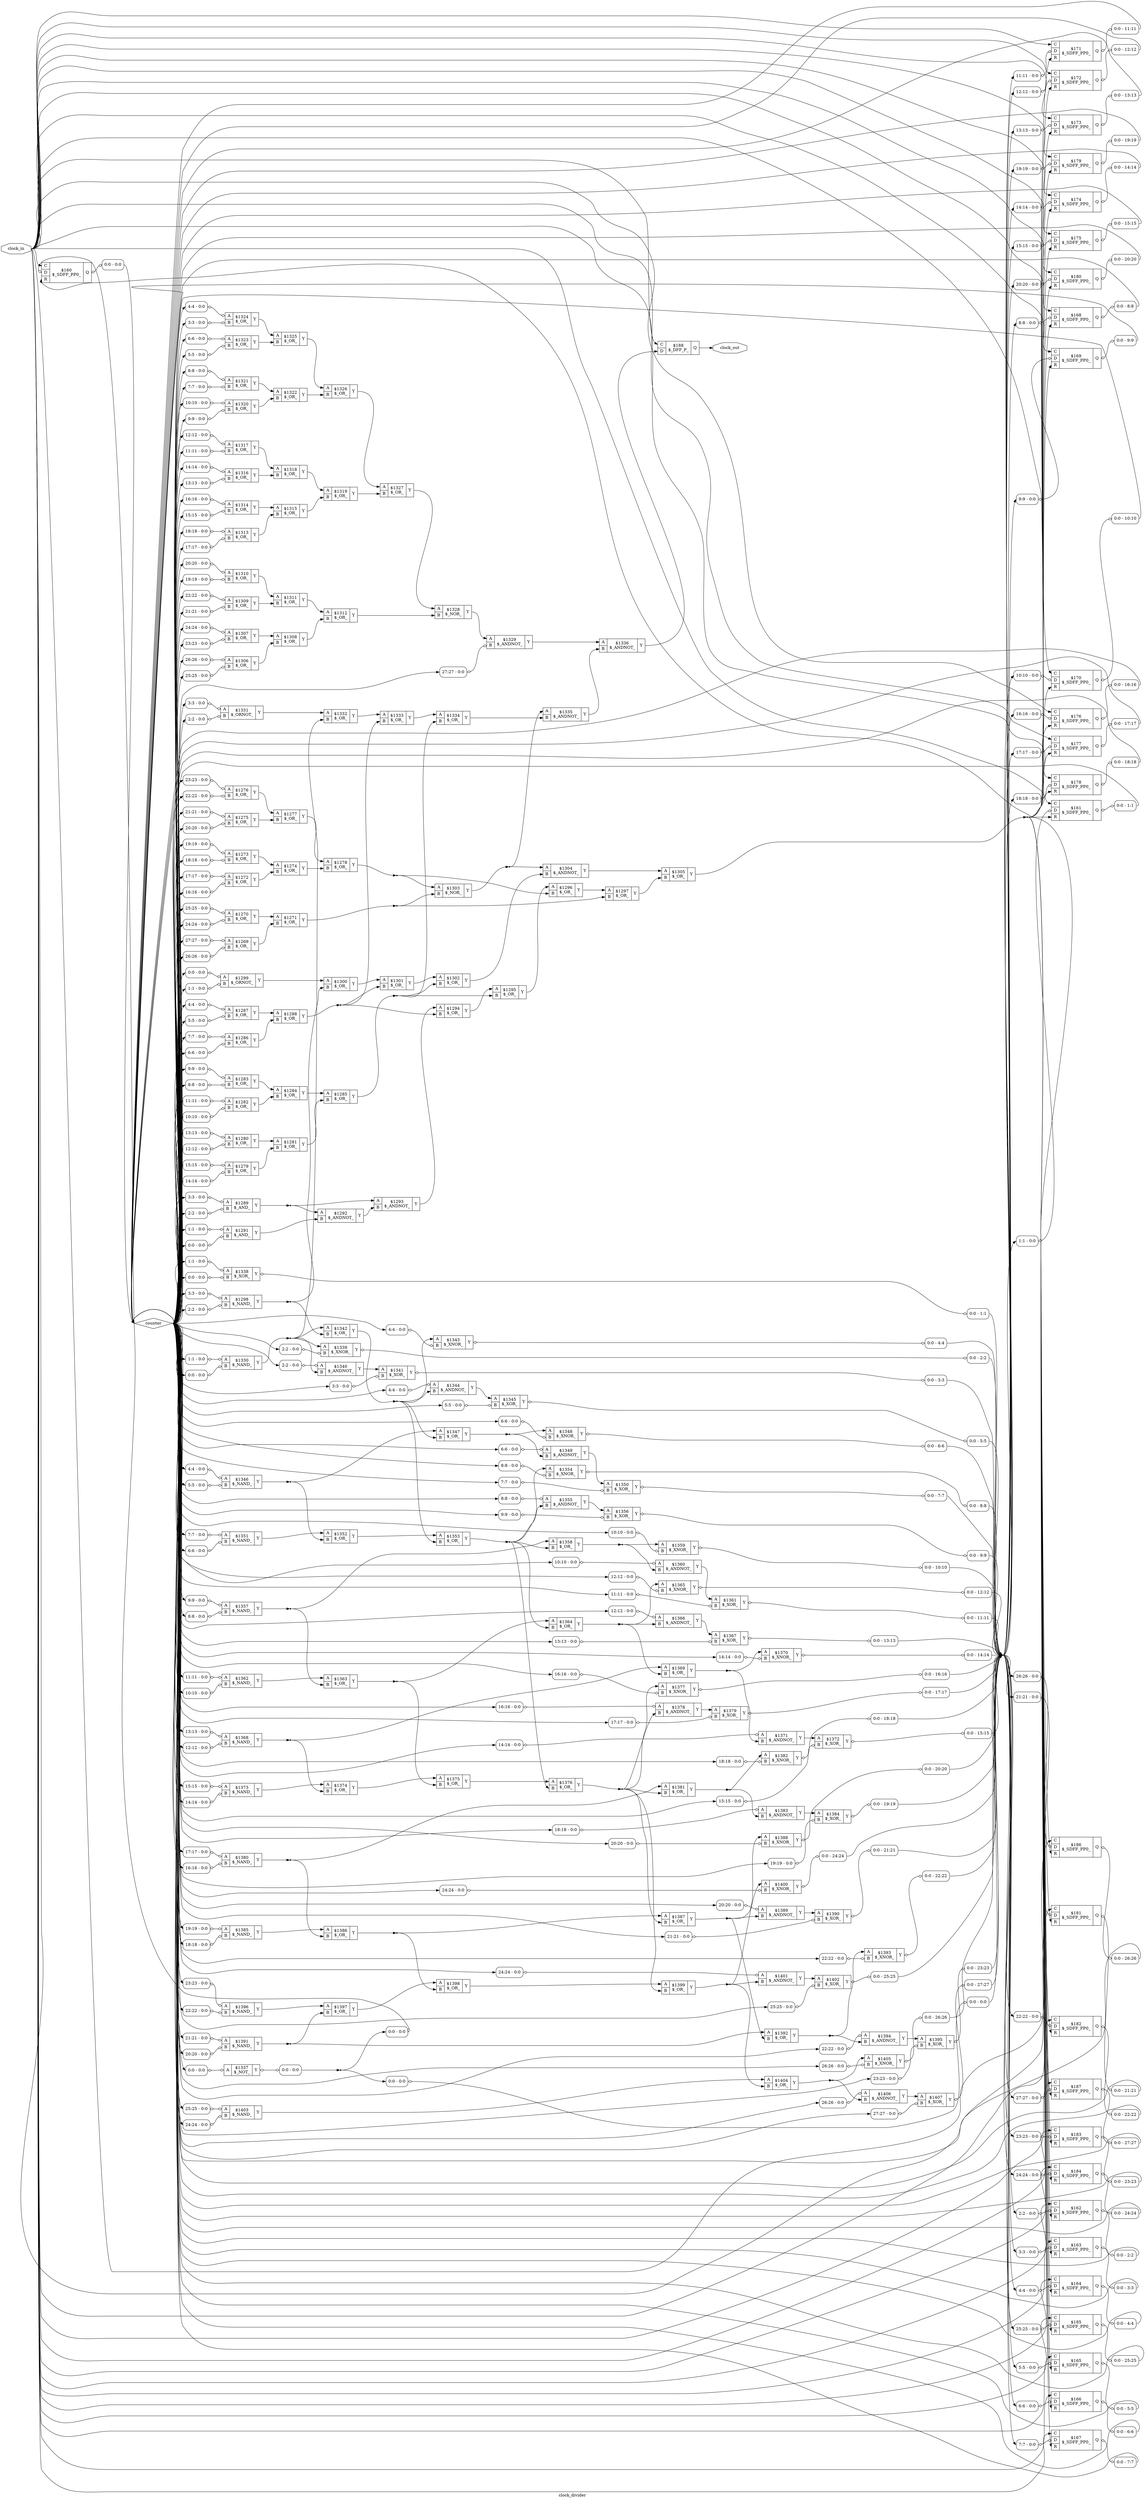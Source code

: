 digraph "clock_divider" {
label="clock_divider";
rankdir="LR";
remincross=true;
n113 [ shape=octagon, label="clock_in", color="black", fontcolor="black" ];
n114 [ shape=octagon, label="clock_out", color="black", fontcolor="black" ];
n115 [ shape=diamond, label="counter", color="black", fontcolor="black" ];
c119 [ shape=record, label="{{<p116> A|<p117> B}|$1269\n$_OR_|{<p118> Y}}" ];
x0 [ shape=record, style=rounded, label="<s0> 27:27 - 0:0 " ];
x0:e -> c119:p116:w [arrowhead=odiamond, arrowtail=odiamond, dir=both, color="black", label=""];
x1 [ shape=record, style=rounded, label="<s0> 26:26 - 0:0 " ];
x1:e -> c119:p117:w [arrowhead=odiamond, arrowtail=odiamond, dir=both, color="black", label=""];
c120 [ shape=record, label="{{<p116> A|<p117> B}|$1270\n$_OR_|{<p118> Y}}" ];
x2 [ shape=record, style=rounded, label="<s0> 25:25 - 0:0 " ];
x2:e -> c120:p116:w [arrowhead=odiamond, arrowtail=odiamond, dir=both, color="black", label=""];
x3 [ shape=record, style=rounded, label="<s0> 24:24 - 0:0 " ];
x3:e -> c120:p117:w [arrowhead=odiamond, arrowtail=odiamond, dir=both, color="black", label=""];
c121 [ shape=record, label="{{<p116> A|<p117> B}|$1271\n$_OR_|{<p118> Y}}" ];
c122 [ shape=record, label="{{<p116> A|<p117> B}|$1272\n$_OR_|{<p118> Y}}" ];
x4 [ shape=record, style=rounded, label="<s0> 17:17 - 0:0 " ];
x4:e -> c122:p116:w [arrowhead=odiamond, arrowtail=odiamond, dir=both, color="black", label=""];
x5 [ shape=record, style=rounded, label="<s0> 16:16 - 0:0 " ];
x5:e -> c122:p117:w [arrowhead=odiamond, arrowtail=odiamond, dir=both, color="black", label=""];
c123 [ shape=record, label="{{<p116> A|<p117> B}|$1273\n$_OR_|{<p118> Y}}" ];
x6 [ shape=record, style=rounded, label="<s0> 19:19 - 0:0 " ];
x6:e -> c123:p116:w [arrowhead=odiamond, arrowtail=odiamond, dir=both, color="black", label=""];
x7 [ shape=record, style=rounded, label="<s0> 18:18 - 0:0 " ];
x7:e -> c123:p117:w [arrowhead=odiamond, arrowtail=odiamond, dir=both, color="black", label=""];
c124 [ shape=record, label="{{<p116> A|<p117> B}|$1274\n$_OR_|{<p118> Y}}" ];
c125 [ shape=record, label="{{<p116> A|<p117> B}|$1275\n$_OR_|{<p118> Y}}" ];
x8 [ shape=record, style=rounded, label="<s0> 21:21 - 0:0 " ];
x8:e -> c125:p116:w [arrowhead=odiamond, arrowtail=odiamond, dir=both, color="black", label=""];
x9 [ shape=record, style=rounded, label="<s0> 20:20 - 0:0 " ];
x9:e -> c125:p117:w [arrowhead=odiamond, arrowtail=odiamond, dir=both, color="black", label=""];
c126 [ shape=record, label="{{<p116> A|<p117> B}|$1276\n$_OR_|{<p118> Y}}" ];
x10 [ shape=record, style=rounded, label="<s0> 23:23 - 0:0 " ];
x10:e -> c126:p116:w [arrowhead=odiamond, arrowtail=odiamond, dir=both, color="black", label=""];
x11 [ shape=record, style=rounded, label="<s0> 22:22 - 0:0 " ];
x11:e -> c126:p117:w [arrowhead=odiamond, arrowtail=odiamond, dir=both, color="black", label=""];
c127 [ shape=record, label="{{<p116> A|<p117> B}|$1277\n$_OR_|{<p118> Y}}" ];
c128 [ shape=record, label="{{<p116> A|<p117> B}|$1278\n$_OR_|{<p118> Y}}" ];
c129 [ shape=record, label="{{<p116> A|<p117> B}|$1279\n$_OR_|{<p118> Y}}" ];
x12 [ shape=record, style=rounded, label="<s0> 15:15 - 0:0 " ];
x12:e -> c129:p116:w [arrowhead=odiamond, arrowtail=odiamond, dir=both, color="black", label=""];
x13 [ shape=record, style=rounded, label="<s0> 14:14 - 0:0 " ];
x13:e -> c129:p117:w [arrowhead=odiamond, arrowtail=odiamond, dir=both, color="black", label=""];
c130 [ shape=record, label="{{<p116> A|<p117> B}|$1280\n$_OR_|{<p118> Y}}" ];
x14 [ shape=record, style=rounded, label="<s0> 13:13 - 0:0 " ];
x14:e -> c130:p116:w [arrowhead=odiamond, arrowtail=odiamond, dir=both, color="black", label=""];
x15 [ shape=record, style=rounded, label="<s0> 12:12 - 0:0 " ];
x15:e -> c130:p117:w [arrowhead=odiamond, arrowtail=odiamond, dir=both, color="black", label=""];
c131 [ shape=record, label="{{<p116> A|<p117> B}|$1281\n$_OR_|{<p118> Y}}" ];
c132 [ shape=record, label="{{<p116> A|<p117> B}|$1282\n$_OR_|{<p118> Y}}" ];
x16 [ shape=record, style=rounded, label="<s0> 11:11 - 0:0 " ];
x16:e -> c132:p116:w [arrowhead=odiamond, arrowtail=odiamond, dir=both, color="black", label=""];
x17 [ shape=record, style=rounded, label="<s0> 10:10 - 0:0 " ];
x17:e -> c132:p117:w [arrowhead=odiamond, arrowtail=odiamond, dir=both, color="black", label=""];
c133 [ shape=record, label="{{<p116> A|<p117> B}|$1283\n$_OR_|{<p118> Y}}" ];
x18 [ shape=record, style=rounded, label="<s0> 9:9 - 0:0 " ];
x18:e -> c133:p116:w [arrowhead=odiamond, arrowtail=odiamond, dir=both, color="black", label=""];
x19 [ shape=record, style=rounded, label="<s0> 8:8 - 0:0 " ];
x19:e -> c133:p117:w [arrowhead=odiamond, arrowtail=odiamond, dir=both, color="black", label=""];
c134 [ shape=record, label="{{<p116> A|<p117> B}|$1284\n$_OR_|{<p118> Y}}" ];
c135 [ shape=record, label="{{<p116> A|<p117> B}|$1285\n$_OR_|{<p118> Y}}" ];
c136 [ shape=record, label="{{<p116> A|<p117> B}|$1286\n$_OR_|{<p118> Y}}" ];
x20 [ shape=record, style=rounded, label="<s0> 7:7 - 0:0 " ];
x20:e -> c136:p116:w [arrowhead=odiamond, arrowtail=odiamond, dir=both, color="black", label=""];
x21 [ shape=record, style=rounded, label="<s0> 6:6 - 0:0 " ];
x21:e -> c136:p117:w [arrowhead=odiamond, arrowtail=odiamond, dir=both, color="black", label=""];
c137 [ shape=record, label="{{<p116> A|<p117> B}|$1287\n$_OR_|{<p118> Y}}" ];
x22 [ shape=record, style=rounded, label="<s0> 4:4 - 0:0 " ];
x22:e -> c137:p116:w [arrowhead=odiamond, arrowtail=odiamond, dir=both, color="black", label=""];
x23 [ shape=record, style=rounded, label="<s0> 5:5 - 0:0 " ];
x23:e -> c137:p117:w [arrowhead=odiamond, arrowtail=odiamond, dir=both, color="black", label=""];
c138 [ shape=record, label="{{<p116> A|<p117> B}|$1288\n$_OR_|{<p118> Y}}" ];
c139 [ shape=record, label="{{<p116> A|<p117> B}|$1289\n$_AND_|{<p118> Y}}" ];
x24 [ shape=record, style=rounded, label="<s0> 3:3 - 0:0 " ];
x24:e -> c139:p116:w [arrowhead=odiamond, arrowtail=odiamond, dir=both, color="black", label=""];
x25 [ shape=record, style=rounded, label="<s0> 2:2 - 0:0 " ];
x25:e -> c139:p117:w [arrowhead=odiamond, arrowtail=odiamond, dir=both, color="black", label=""];
c140 [ shape=record, label="{{<p116> A|<p117> B}|$1291\n$_AND_|{<p118> Y}}" ];
x26 [ shape=record, style=rounded, label="<s0> 1:1 - 0:0 " ];
x26:e -> c140:p116:w [arrowhead=odiamond, arrowtail=odiamond, dir=both, color="black", label=""];
x27 [ shape=record, style=rounded, label="<s0> 0:0 - 0:0 " ];
x27:e -> c140:p117:w [arrowhead=odiamond, arrowtail=odiamond, dir=both, color="black", label=""];
c141 [ shape=record, label="{{<p116> A|<p117> B}|$1292\n$_ANDNOT_|{<p118> Y}}" ];
c142 [ shape=record, label="{{<p116> A|<p117> B}|$1293\n$_ANDNOT_|{<p118> Y}}" ];
c143 [ shape=record, label="{{<p116> A|<p117> B}|$1294\n$_OR_|{<p118> Y}}" ];
c144 [ shape=record, label="{{<p116> A|<p117> B}|$1295\n$_OR_|{<p118> Y}}" ];
c145 [ shape=record, label="{{<p116> A|<p117> B}|$1296\n$_OR_|{<p118> Y}}" ];
c146 [ shape=record, label="{{<p116> A|<p117> B}|$1297\n$_OR_|{<p118> Y}}" ];
c147 [ shape=record, label="{{<p116> A|<p117> B}|$1298\n$_NAND_|{<p118> Y}}" ];
x28 [ shape=record, style=rounded, label="<s0> 3:3 - 0:0 " ];
x28:e -> c147:p116:w [arrowhead=odiamond, arrowtail=odiamond, dir=both, color="black", label=""];
x29 [ shape=record, style=rounded, label="<s0> 2:2 - 0:0 " ];
x29:e -> c147:p117:w [arrowhead=odiamond, arrowtail=odiamond, dir=both, color="black", label=""];
c148 [ shape=record, label="{{<p116> A|<p117> B}|$1299\n$_ORNOT_|{<p118> Y}}" ];
x30 [ shape=record, style=rounded, label="<s0> 0:0 - 0:0 " ];
x30:e -> c148:p116:w [arrowhead=odiamond, arrowtail=odiamond, dir=both, color="black", label=""];
x31 [ shape=record, style=rounded, label="<s0> 1:1 - 0:0 " ];
x31:e -> c148:p117:w [arrowhead=odiamond, arrowtail=odiamond, dir=both, color="black", label=""];
c149 [ shape=record, label="{{<p116> A|<p117> B}|$1300\n$_OR_|{<p118> Y}}" ];
c150 [ shape=record, label="{{<p116> A|<p117> B}|$1301\n$_OR_|{<p118> Y}}" ];
c151 [ shape=record, label="{{<p116> A|<p117> B}|$1302\n$_OR_|{<p118> Y}}" ];
c152 [ shape=record, label="{{<p116> A|<p117> B}|$1303\n$_NOR_|{<p118> Y}}" ];
c153 [ shape=record, label="{{<p116> A|<p117> B}|$1304\n$_ANDNOT_|{<p118> Y}}" ];
c154 [ shape=record, label="{{<p116> A|<p117> B}|$1305\n$_OR_|{<p118> Y}}" ];
c155 [ shape=record, label="{{<p116> A|<p117> B}|$1306\n$_OR_|{<p118> Y}}" ];
x32 [ shape=record, style=rounded, label="<s0> 26:26 - 0:0 " ];
x32:e -> c155:p116:w [arrowhead=odiamond, arrowtail=odiamond, dir=both, color="black", label=""];
x33 [ shape=record, style=rounded, label="<s0> 25:25 - 0:0 " ];
x33:e -> c155:p117:w [arrowhead=odiamond, arrowtail=odiamond, dir=both, color="black", label=""];
c156 [ shape=record, label="{{<p116> A|<p117> B}|$1307\n$_OR_|{<p118> Y}}" ];
x34 [ shape=record, style=rounded, label="<s0> 24:24 - 0:0 " ];
x34:e -> c156:p116:w [arrowhead=odiamond, arrowtail=odiamond, dir=both, color="black", label=""];
x35 [ shape=record, style=rounded, label="<s0> 23:23 - 0:0 " ];
x35:e -> c156:p117:w [arrowhead=odiamond, arrowtail=odiamond, dir=both, color="black", label=""];
c157 [ shape=record, label="{{<p116> A|<p117> B}|$1308\n$_OR_|{<p118> Y}}" ];
c158 [ shape=record, label="{{<p116> A|<p117> B}|$1309\n$_OR_|{<p118> Y}}" ];
x36 [ shape=record, style=rounded, label="<s0> 22:22 - 0:0 " ];
x36:e -> c158:p116:w [arrowhead=odiamond, arrowtail=odiamond, dir=both, color="black", label=""];
x37 [ shape=record, style=rounded, label="<s0> 21:21 - 0:0 " ];
x37:e -> c158:p117:w [arrowhead=odiamond, arrowtail=odiamond, dir=both, color="black", label=""];
c159 [ shape=record, label="{{<p116> A|<p117> B}|$1310\n$_OR_|{<p118> Y}}" ];
x38 [ shape=record, style=rounded, label="<s0> 20:20 - 0:0 " ];
x38:e -> c159:p116:w [arrowhead=odiamond, arrowtail=odiamond, dir=both, color="black", label=""];
x39 [ shape=record, style=rounded, label="<s0> 19:19 - 0:0 " ];
x39:e -> c159:p117:w [arrowhead=odiamond, arrowtail=odiamond, dir=both, color="black", label=""];
c160 [ shape=record, label="{{<p116> A|<p117> B}|$1311\n$_OR_|{<p118> Y}}" ];
c161 [ shape=record, label="{{<p116> A|<p117> B}|$1312\n$_OR_|{<p118> Y}}" ];
c162 [ shape=record, label="{{<p116> A|<p117> B}|$1313\n$_OR_|{<p118> Y}}" ];
x40 [ shape=record, style=rounded, label="<s0> 18:18 - 0:0 " ];
x40:e -> c162:p116:w [arrowhead=odiamond, arrowtail=odiamond, dir=both, color="black", label=""];
x41 [ shape=record, style=rounded, label="<s0> 17:17 - 0:0 " ];
x41:e -> c162:p117:w [arrowhead=odiamond, arrowtail=odiamond, dir=both, color="black", label=""];
c163 [ shape=record, label="{{<p116> A|<p117> B}|$1314\n$_OR_|{<p118> Y}}" ];
x42 [ shape=record, style=rounded, label="<s0> 16:16 - 0:0 " ];
x42:e -> c163:p116:w [arrowhead=odiamond, arrowtail=odiamond, dir=both, color="black", label=""];
x43 [ shape=record, style=rounded, label="<s0> 15:15 - 0:0 " ];
x43:e -> c163:p117:w [arrowhead=odiamond, arrowtail=odiamond, dir=both, color="black", label=""];
c164 [ shape=record, label="{{<p116> A|<p117> B}|$1315\n$_OR_|{<p118> Y}}" ];
c165 [ shape=record, label="{{<p116> A|<p117> B}|$1316\n$_OR_|{<p118> Y}}" ];
x44 [ shape=record, style=rounded, label="<s0> 14:14 - 0:0 " ];
x44:e -> c165:p116:w [arrowhead=odiamond, arrowtail=odiamond, dir=both, color="black", label=""];
x45 [ shape=record, style=rounded, label="<s0> 13:13 - 0:0 " ];
x45:e -> c165:p117:w [arrowhead=odiamond, arrowtail=odiamond, dir=both, color="black", label=""];
c166 [ shape=record, label="{{<p116> A|<p117> B}|$1317\n$_OR_|{<p118> Y}}" ];
x46 [ shape=record, style=rounded, label="<s0> 12:12 - 0:0 " ];
x46:e -> c166:p116:w [arrowhead=odiamond, arrowtail=odiamond, dir=both, color="black", label=""];
x47 [ shape=record, style=rounded, label="<s0> 11:11 - 0:0 " ];
x47:e -> c166:p117:w [arrowhead=odiamond, arrowtail=odiamond, dir=both, color="black", label=""];
c167 [ shape=record, label="{{<p116> A|<p117> B}|$1318\n$_OR_|{<p118> Y}}" ];
c168 [ shape=record, label="{{<p116> A|<p117> B}|$1319\n$_OR_|{<p118> Y}}" ];
c169 [ shape=record, label="{{<p116> A|<p117> B}|$1320\n$_OR_|{<p118> Y}}" ];
x48 [ shape=record, style=rounded, label="<s0> 10:10 - 0:0 " ];
x48:e -> c169:p116:w [arrowhead=odiamond, arrowtail=odiamond, dir=both, color="black", label=""];
x49 [ shape=record, style=rounded, label="<s0> 9:9 - 0:0 " ];
x49:e -> c169:p117:w [arrowhead=odiamond, arrowtail=odiamond, dir=both, color="black", label=""];
c170 [ shape=record, label="{{<p116> A|<p117> B}|$1321\n$_OR_|{<p118> Y}}" ];
x50 [ shape=record, style=rounded, label="<s0> 8:8 - 0:0 " ];
x50:e -> c170:p116:w [arrowhead=odiamond, arrowtail=odiamond, dir=both, color="black", label=""];
x51 [ shape=record, style=rounded, label="<s0> 7:7 - 0:0 " ];
x51:e -> c170:p117:w [arrowhead=odiamond, arrowtail=odiamond, dir=both, color="black", label=""];
c171 [ shape=record, label="{{<p116> A|<p117> B}|$1322\n$_OR_|{<p118> Y}}" ];
c172 [ shape=record, label="{{<p116> A|<p117> B}|$1323\n$_OR_|{<p118> Y}}" ];
x52 [ shape=record, style=rounded, label="<s0> 6:6 - 0:0 " ];
x52:e -> c172:p116:w [arrowhead=odiamond, arrowtail=odiamond, dir=both, color="black", label=""];
x53 [ shape=record, style=rounded, label="<s0> 5:5 - 0:0 " ];
x53:e -> c172:p117:w [arrowhead=odiamond, arrowtail=odiamond, dir=both, color="black", label=""];
c173 [ shape=record, label="{{<p116> A|<p117> B}|$1324\n$_OR_|{<p118> Y}}" ];
x54 [ shape=record, style=rounded, label="<s0> 4:4 - 0:0 " ];
x54:e -> c173:p116:w [arrowhead=odiamond, arrowtail=odiamond, dir=both, color="black", label=""];
x55 [ shape=record, style=rounded, label="<s0> 3:3 - 0:0 " ];
x55:e -> c173:p117:w [arrowhead=odiamond, arrowtail=odiamond, dir=both, color="black", label=""];
c174 [ shape=record, label="{{<p116> A|<p117> B}|$1325\n$_OR_|{<p118> Y}}" ];
c175 [ shape=record, label="{{<p116> A|<p117> B}|$1326\n$_OR_|{<p118> Y}}" ];
c176 [ shape=record, label="{{<p116> A|<p117> B}|$1327\n$_OR_|{<p118> Y}}" ];
c177 [ shape=record, label="{{<p116> A|<p117> B}|$1328\n$_NOR_|{<p118> Y}}" ];
c178 [ shape=record, label="{{<p116> A|<p117> B}|$1329\n$_ANDNOT_|{<p118> Y}}" ];
x56 [ shape=record, style=rounded, label="<s0> 27:27 - 0:0 " ];
x56:e -> c178:p117:w [arrowhead=odiamond, arrowtail=odiamond, dir=both, color="black", label=""];
c179 [ shape=record, label="{{<p116> A|<p117> B}|$1330\n$_NAND_|{<p118> Y}}" ];
x57 [ shape=record, style=rounded, label="<s0> 1:1 - 0:0 " ];
x57:e -> c179:p116:w [arrowhead=odiamond, arrowtail=odiamond, dir=both, color="black", label=""];
x58 [ shape=record, style=rounded, label="<s0> 0:0 - 0:0 " ];
x58:e -> c179:p117:w [arrowhead=odiamond, arrowtail=odiamond, dir=both, color="black", label=""];
c180 [ shape=record, label="{{<p116> A|<p117> B}|$1331\n$_ORNOT_|{<p118> Y}}" ];
x59 [ shape=record, style=rounded, label="<s0> 3:3 - 0:0 " ];
x59:e -> c180:p116:w [arrowhead=odiamond, arrowtail=odiamond, dir=both, color="black", label=""];
x60 [ shape=record, style=rounded, label="<s0> 2:2 - 0:0 " ];
x60:e -> c180:p117:w [arrowhead=odiamond, arrowtail=odiamond, dir=both, color="black", label=""];
c181 [ shape=record, label="{{<p116> A|<p117> B}|$1332\n$_OR_|{<p118> Y}}" ];
c182 [ shape=record, label="{{<p116> A|<p117> B}|$1333\n$_OR_|{<p118> Y}}" ];
c183 [ shape=record, label="{{<p116> A|<p117> B}|$1334\n$_OR_|{<p118> Y}}" ];
c184 [ shape=record, label="{{<p116> A|<p117> B}|$1335\n$_ANDNOT_|{<p118> Y}}" ];
c185 [ shape=record, label="{{<p116> A|<p117> B}|$1336\n$_ANDNOT_|{<p118> Y}}" ];
c186 [ shape=record, label="{{<p116> A}|$1337\n$_NOT_|{<p118> Y}}" ];
x61 [ shape=record, style=rounded, label="<s0> 0:0 - 0:0 " ];
x61:e -> c186:p116:w [arrowhead=odiamond, arrowtail=odiamond, dir=both, color="black", label=""];
x62 [ shape=record, style=rounded, label="<s0> 0:0 - 0:0 " ];
c186:p118:e -> x62:w [arrowhead=odiamond, arrowtail=odiamond, dir=both, color="black", label=""];
c187 [ shape=record, label="{{<p116> A|<p117> B}|$1338\n$_XOR_|{<p118> Y}}" ];
x63 [ shape=record, style=rounded, label="<s0> 1:1 - 0:0 " ];
x63:e -> c187:p116:w [arrowhead=odiamond, arrowtail=odiamond, dir=both, color="black", label=""];
x64 [ shape=record, style=rounded, label="<s0> 0:0 - 0:0 " ];
x64:e -> c187:p117:w [arrowhead=odiamond, arrowtail=odiamond, dir=both, color="black", label=""];
x65 [ shape=record, style=rounded, label="<s0> 0:0 - 1:1 " ];
c187:p118:e -> x65:w [arrowhead=odiamond, arrowtail=odiamond, dir=both, color="black", label=""];
c188 [ shape=record, label="{{<p116> A|<p117> B}|$1339\n$_XNOR_|{<p118> Y}}" ];
x66 [ shape=record, style=rounded, label="<s0> 2:2 - 0:0 " ];
x66:e -> c188:p117:w [arrowhead=odiamond, arrowtail=odiamond, dir=both, color="black", label=""];
x67 [ shape=record, style=rounded, label="<s0> 0:0 - 2:2 " ];
c188:p118:e -> x67:w [arrowhead=odiamond, arrowtail=odiamond, dir=both, color="black", label=""];
c189 [ shape=record, label="{{<p116> A|<p117> B}|$1340\n$_ANDNOT_|{<p118> Y}}" ];
x68 [ shape=record, style=rounded, label="<s0> 2:2 - 0:0 " ];
x68:e -> c189:p116:w [arrowhead=odiamond, arrowtail=odiamond, dir=both, color="black", label=""];
c190 [ shape=record, label="{{<p116> A|<p117> B}|$1341\n$_XOR_|{<p118> Y}}" ];
x69 [ shape=record, style=rounded, label="<s0> 3:3 - 0:0 " ];
x69:e -> c190:p117:w [arrowhead=odiamond, arrowtail=odiamond, dir=both, color="black", label=""];
x70 [ shape=record, style=rounded, label="<s0> 0:0 - 3:3 " ];
c190:p118:e -> x70:w [arrowhead=odiamond, arrowtail=odiamond, dir=both, color="black", label=""];
c191 [ shape=record, label="{{<p116> A|<p117> B}|$1342\n$_OR_|{<p118> Y}}" ];
c192 [ shape=record, label="{{<p116> A|<p117> B}|$1343\n$_XNOR_|{<p118> Y}}" ];
x71 [ shape=record, style=rounded, label="<s0> 4:4 - 0:0 " ];
x71:e -> c192:p117:w [arrowhead=odiamond, arrowtail=odiamond, dir=both, color="black", label=""];
x72 [ shape=record, style=rounded, label="<s0> 0:0 - 4:4 " ];
c192:p118:e -> x72:w [arrowhead=odiamond, arrowtail=odiamond, dir=both, color="black", label=""];
c193 [ shape=record, label="{{<p116> A|<p117> B}|$1344\n$_ANDNOT_|{<p118> Y}}" ];
x73 [ shape=record, style=rounded, label="<s0> 4:4 - 0:0 " ];
x73:e -> c193:p116:w [arrowhead=odiamond, arrowtail=odiamond, dir=both, color="black", label=""];
c194 [ shape=record, label="{{<p116> A|<p117> B}|$1345\n$_XOR_|{<p118> Y}}" ];
x74 [ shape=record, style=rounded, label="<s0> 5:5 - 0:0 " ];
x74:e -> c194:p117:w [arrowhead=odiamond, arrowtail=odiamond, dir=both, color="black", label=""];
x75 [ shape=record, style=rounded, label="<s0> 0:0 - 5:5 " ];
c194:p118:e -> x75:w [arrowhead=odiamond, arrowtail=odiamond, dir=both, color="black", label=""];
c195 [ shape=record, label="{{<p116> A|<p117> B}|$1346\n$_NAND_|{<p118> Y}}" ];
x76 [ shape=record, style=rounded, label="<s0> 4:4 - 0:0 " ];
x76:e -> c195:p116:w [arrowhead=odiamond, arrowtail=odiamond, dir=both, color="black", label=""];
x77 [ shape=record, style=rounded, label="<s0> 5:5 - 0:0 " ];
x77:e -> c195:p117:w [arrowhead=odiamond, arrowtail=odiamond, dir=both, color="black", label=""];
c196 [ shape=record, label="{{<p116> A|<p117> B}|$1347\n$_OR_|{<p118> Y}}" ];
c197 [ shape=record, label="{{<p116> A|<p117> B}|$1348\n$_XNOR_|{<p118> Y}}" ];
x78 [ shape=record, style=rounded, label="<s0> 6:6 - 0:0 " ];
x78:e -> c197:p117:w [arrowhead=odiamond, arrowtail=odiamond, dir=both, color="black", label=""];
x79 [ shape=record, style=rounded, label="<s0> 0:0 - 6:6 " ];
c197:p118:e -> x79:w [arrowhead=odiamond, arrowtail=odiamond, dir=both, color="black", label=""];
c198 [ shape=record, label="{{<p116> A|<p117> B}|$1349\n$_ANDNOT_|{<p118> Y}}" ];
x80 [ shape=record, style=rounded, label="<s0> 6:6 - 0:0 " ];
x80:e -> c198:p116:w [arrowhead=odiamond, arrowtail=odiamond, dir=both, color="black", label=""];
c199 [ shape=record, label="{{<p116> A|<p117> B}|$1350\n$_XOR_|{<p118> Y}}" ];
x81 [ shape=record, style=rounded, label="<s0> 7:7 - 0:0 " ];
x81:e -> c199:p117:w [arrowhead=odiamond, arrowtail=odiamond, dir=both, color="black", label=""];
x82 [ shape=record, style=rounded, label="<s0> 0:0 - 7:7 " ];
c199:p118:e -> x82:w [arrowhead=odiamond, arrowtail=odiamond, dir=both, color="black", label=""];
c200 [ shape=record, label="{{<p116> A|<p117> B}|$1351\n$_NAND_|{<p118> Y}}" ];
x83 [ shape=record, style=rounded, label="<s0> 7:7 - 0:0 " ];
x83:e -> c200:p116:w [arrowhead=odiamond, arrowtail=odiamond, dir=both, color="black", label=""];
x84 [ shape=record, style=rounded, label="<s0> 6:6 - 0:0 " ];
x84:e -> c200:p117:w [arrowhead=odiamond, arrowtail=odiamond, dir=both, color="black", label=""];
c201 [ shape=record, label="{{<p116> A|<p117> B}|$1352\n$_OR_|{<p118> Y}}" ];
c202 [ shape=record, label="{{<p116> A|<p117> B}|$1353\n$_OR_|{<p118> Y}}" ];
c203 [ shape=record, label="{{<p116> A|<p117> B}|$1354\n$_XNOR_|{<p118> Y}}" ];
x85 [ shape=record, style=rounded, label="<s0> 8:8 - 0:0 " ];
x85:e -> c203:p117:w [arrowhead=odiamond, arrowtail=odiamond, dir=both, color="black", label=""];
x86 [ shape=record, style=rounded, label="<s0> 0:0 - 8:8 " ];
c203:p118:e -> x86:w [arrowhead=odiamond, arrowtail=odiamond, dir=both, color="black", label=""];
c204 [ shape=record, label="{{<p116> A|<p117> B}|$1355\n$_ANDNOT_|{<p118> Y}}" ];
x87 [ shape=record, style=rounded, label="<s0> 8:8 - 0:0 " ];
x87:e -> c204:p116:w [arrowhead=odiamond, arrowtail=odiamond, dir=both, color="black", label=""];
c205 [ shape=record, label="{{<p116> A|<p117> B}|$1356\n$_XOR_|{<p118> Y}}" ];
x88 [ shape=record, style=rounded, label="<s0> 9:9 - 0:0 " ];
x88:e -> c205:p117:w [arrowhead=odiamond, arrowtail=odiamond, dir=both, color="black", label=""];
x89 [ shape=record, style=rounded, label="<s0> 0:0 - 9:9 " ];
c205:p118:e -> x89:w [arrowhead=odiamond, arrowtail=odiamond, dir=both, color="black", label=""];
c206 [ shape=record, label="{{<p116> A|<p117> B}|$1357\n$_NAND_|{<p118> Y}}" ];
x90 [ shape=record, style=rounded, label="<s0> 9:9 - 0:0 " ];
x90:e -> c206:p116:w [arrowhead=odiamond, arrowtail=odiamond, dir=both, color="black", label=""];
x91 [ shape=record, style=rounded, label="<s0> 8:8 - 0:0 " ];
x91:e -> c206:p117:w [arrowhead=odiamond, arrowtail=odiamond, dir=both, color="black", label=""];
c207 [ shape=record, label="{{<p116> A|<p117> B}|$1358\n$_OR_|{<p118> Y}}" ];
c208 [ shape=record, label="{{<p116> A|<p117> B}|$1359\n$_XNOR_|{<p118> Y}}" ];
x92 [ shape=record, style=rounded, label="<s0> 10:10 - 0:0 " ];
x92:e -> c208:p117:w [arrowhead=odiamond, arrowtail=odiamond, dir=both, color="black", label=""];
x93 [ shape=record, style=rounded, label="<s0> 0:0 - 10:10 " ];
c208:p118:e -> x93:w [arrowhead=odiamond, arrowtail=odiamond, dir=both, color="black", label=""];
c209 [ shape=record, label="{{<p116> A|<p117> B}|$1360\n$_ANDNOT_|{<p118> Y}}" ];
x94 [ shape=record, style=rounded, label="<s0> 10:10 - 0:0 " ];
x94:e -> c209:p116:w [arrowhead=odiamond, arrowtail=odiamond, dir=both, color="black", label=""];
c210 [ shape=record, label="{{<p116> A|<p117> B}|$1361\n$_XOR_|{<p118> Y}}" ];
x95 [ shape=record, style=rounded, label="<s0> 11:11 - 0:0 " ];
x95:e -> c210:p117:w [arrowhead=odiamond, arrowtail=odiamond, dir=both, color="black", label=""];
x96 [ shape=record, style=rounded, label="<s0> 0:0 - 11:11 " ];
c210:p118:e -> x96:w [arrowhead=odiamond, arrowtail=odiamond, dir=both, color="black", label=""];
c211 [ shape=record, label="{{<p116> A|<p117> B}|$1362\n$_NAND_|{<p118> Y}}" ];
x97 [ shape=record, style=rounded, label="<s0> 11:11 - 0:0 " ];
x97:e -> c211:p116:w [arrowhead=odiamond, arrowtail=odiamond, dir=both, color="black", label=""];
x98 [ shape=record, style=rounded, label="<s0> 10:10 - 0:0 " ];
x98:e -> c211:p117:w [arrowhead=odiamond, arrowtail=odiamond, dir=both, color="black", label=""];
c212 [ shape=record, label="{{<p116> A|<p117> B}|$1363\n$_OR_|{<p118> Y}}" ];
c213 [ shape=record, label="{{<p116> A|<p117> B}|$1364\n$_OR_|{<p118> Y}}" ];
c214 [ shape=record, label="{{<p116> A|<p117> B}|$1365\n$_XNOR_|{<p118> Y}}" ];
x99 [ shape=record, style=rounded, label="<s0> 12:12 - 0:0 " ];
x99:e -> c214:p117:w [arrowhead=odiamond, arrowtail=odiamond, dir=both, color="black", label=""];
x100 [ shape=record, style=rounded, label="<s0> 0:0 - 12:12 " ];
c214:p118:e -> x100:w [arrowhead=odiamond, arrowtail=odiamond, dir=both, color="black", label=""];
c215 [ shape=record, label="{{<p116> A|<p117> B}|$1366\n$_ANDNOT_|{<p118> Y}}" ];
x101 [ shape=record, style=rounded, label="<s0> 12:12 - 0:0 " ];
x101:e -> c215:p116:w [arrowhead=odiamond, arrowtail=odiamond, dir=both, color="black", label=""];
c216 [ shape=record, label="{{<p116> A|<p117> B}|$1367\n$_XOR_|{<p118> Y}}" ];
x102 [ shape=record, style=rounded, label="<s0> 13:13 - 0:0 " ];
x102:e -> c216:p117:w [arrowhead=odiamond, arrowtail=odiamond, dir=both, color="black", label=""];
x103 [ shape=record, style=rounded, label="<s0> 0:0 - 13:13 " ];
c216:p118:e -> x103:w [arrowhead=odiamond, arrowtail=odiamond, dir=both, color="black", label=""];
c217 [ shape=record, label="{{<p116> A|<p117> B}|$1368\n$_NAND_|{<p118> Y}}" ];
x104 [ shape=record, style=rounded, label="<s0> 13:13 - 0:0 " ];
x104:e -> c217:p116:w [arrowhead=odiamond, arrowtail=odiamond, dir=both, color="black", label=""];
x105 [ shape=record, style=rounded, label="<s0> 12:12 - 0:0 " ];
x105:e -> c217:p117:w [arrowhead=odiamond, arrowtail=odiamond, dir=both, color="black", label=""];
c218 [ shape=record, label="{{<p116> A|<p117> B}|$1369\n$_OR_|{<p118> Y}}" ];
c219 [ shape=record, label="{{<p116> A|<p117> B}|$1370\n$_XNOR_|{<p118> Y}}" ];
x106 [ shape=record, style=rounded, label="<s0> 14:14 - 0:0 " ];
x106:e -> c219:p117:w [arrowhead=odiamond, arrowtail=odiamond, dir=both, color="black", label=""];
x107 [ shape=record, style=rounded, label="<s0> 0:0 - 14:14 " ];
c219:p118:e -> x107:w [arrowhead=odiamond, arrowtail=odiamond, dir=both, color="black", label=""];
c220 [ shape=record, label="{{<p116> A|<p117> B}|$1371\n$_ANDNOT_|{<p118> Y}}" ];
x108 [ shape=record, style=rounded, label="<s0> 14:14 - 0:0 " ];
x108:e -> c220:p116:w [arrowhead=odiamond, arrowtail=odiamond, dir=both, color="black", label=""];
c221 [ shape=record, label="{{<p116> A|<p117> B}|$1372\n$_XOR_|{<p118> Y}}" ];
x109 [ shape=record, style=rounded, label="<s0> 15:15 - 0:0 " ];
x109:e -> c221:p117:w [arrowhead=odiamond, arrowtail=odiamond, dir=both, color="black", label=""];
x110 [ shape=record, style=rounded, label="<s0> 0:0 - 15:15 " ];
c221:p118:e -> x110:w [arrowhead=odiamond, arrowtail=odiamond, dir=both, color="black", label=""];
c222 [ shape=record, label="{{<p116> A|<p117> B}|$1373\n$_NAND_|{<p118> Y}}" ];
x111 [ shape=record, style=rounded, label="<s0> 15:15 - 0:0 " ];
x111:e -> c222:p116:w [arrowhead=odiamond, arrowtail=odiamond, dir=both, color="black", label=""];
x112 [ shape=record, style=rounded, label="<s0> 14:14 - 0:0 " ];
x112:e -> c222:p117:w [arrowhead=odiamond, arrowtail=odiamond, dir=both, color="black", label=""];
c223 [ shape=record, label="{{<p116> A|<p117> B}|$1374\n$_OR_|{<p118> Y}}" ];
c224 [ shape=record, label="{{<p116> A|<p117> B}|$1375\n$_OR_|{<p118> Y}}" ];
c225 [ shape=record, label="{{<p116> A|<p117> B}|$1376\n$_OR_|{<p118> Y}}" ];
c226 [ shape=record, label="{{<p116> A|<p117> B}|$1377\n$_XNOR_|{<p118> Y}}" ];
x113 [ shape=record, style=rounded, label="<s0> 16:16 - 0:0 " ];
x113:e -> c226:p117:w [arrowhead=odiamond, arrowtail=odiamond, dir=both, color="black", label=""];
x114 [ shape=record, style=rounded, label="<s0> 0:0 - 16:16 " ];
c226:p118:e -> x114:w [arrowhead=odiamond, arrowtail=odiamond, dir=both, color="black", label=""];
c227 [ shape=record, label="{{<p116> A|<p117> B}|$1378\n$_ANDNOT_|{<p118> Y}}" ];
x115 [ shape=record, style=rounded, label="<s0> 16:16 - 0:0 " ];
x115:e -> c227:p116:w [arrowhead=odiamond, arrowtail=odiamond, dir=both, color="black", label=""];
c228 [ shape=record, label="{{<p116> A|<p117> B}|$1379\n$_XOR_|{<p118> Y}}" ];
x116 [ shape=record, style=rounded, label="<s0> 17:17 - 0:0 " ];
x116:e -> c228:p117:w [arrowhead=odiamond, arrowtail=odiamond, dir=both, color="black", label=""];
x117 [ shape=record, style=rounded, label="<s0> 0:0 - 17:17 " ];
c228:p118:e -> x117:w [arrowhead=odiamond, arrowtail=odiamond, dir=both, color="black", label=""];
c229 [ shape=record, label="{{<p116> A|<p117> B}|$1380\n$_NAND_|{<p118> Y}}" ];
x118 [ shape=record, style=rounded, label="<s0> 17:17 - 0:0 " ];
x118:e -> c229:p116:w [arrowhead=odiamond, arrowtail=odiamond, dir=both, color="black", label=""];
x119 [ shape=record, style=rounded, label="<s0> 16:16 - 0:0 " ];
x119:e -> c229:p117:w [arrowhead=odiamond, arrowtail=odiamond, dir=both, color="black", label=""];
c230 [ shape=record, label="{{<p116> A|<p117> B}|$1381\n$_OR_|{<p118> Y}}" ];
c231 [ shape=record, label="{{<p116> A|<p117> B}|$1382\n$_XNOR_|{<p118> Y}}" ];
x120 [ shape=record, style=rounded, label="<s0> 18:18 - 0:0 " ];
x120:e -> c231:p117:w [arrowhead=odiamond, arrowtail=odiamond, dir=both, color="black", label=""];
x121 [ shape=record, style=rounded, label="<s0> 0:0 - 18:18 " ];
c231:p118:e -> x121:w [arrowhead=odiamond, arrowtail=odiamond, dir=both, color="black", label=""];
c232 [ shape=record, label="{{<p116> A|<p117> B}|$1383\n$_ANDNOT_|{<p118> Y}}" ];
x122 [ shape=record, style=rounded, label="<s0> 18:18 - 0:0 " ];
x122:e -> c232:p116:w [arrowhead=odiamond, arrowtail=odiamond, dir=both, color="black", label=""];
c233 [ shape=record, label="{{<p116> A|<p117> B}|$1384\n$_XOR_|{<p118> Y}}" ];
x123 [ shape=record, style=rounded, label="<s0> 19:19 - 0:0 " ];
x123:e -> c233:p117:w [arrowhead=odiamond, arrowtail=odiamond, dir=both, color="black", label=""];
x124 [ shape=record, style=rounded, label="<s0> 0:0 - 19:19 " ];
c233:p118:e -> x124:w [arrowhead=odiamond, arrowtail=odiamond, dir=both, color="black", label=""];
c234 [ shape=record, label="{{<p116> A|<p117> B}|$1385\n$_NAND_|{<p118> Y}}" ];
x125 [ shape=record, style=rounded, label="<s0> 19:19 - 0:0 " ];
x125:e -> c234:p116:w [arrowhead=odiamond, arrowtail=odiamond, dir=both, color="black", label=""];
x126 [ shape=record, style=rounded, label="<s0> 18:18 - 0:0 " ];
x126:e -> c234:p117:w [arrowhead=odiamond, arrowtail=odiamond, dir=both, color="black", label=""];
c235 [ shape=record, label="{{<p116> A|<p117> B}|$1386\n$_OR_|{<p118> Y}}" ];
c236 [ shape=record, label="{{<p116> A|<p117> B}|$1387\n$_OR_|{<p118> Y}}" ];
c237 [ shape=record, label="{{<p116> A|<p117> B}|$1388\n$_XNOR_|{<p118> Y}}" ];
x127 [ shape=record, style=rounded, label="<s0> 20:20 - 0:0 " ];
x127:e -> c237:p117:w [arrowhead=odiamond, arrowtail=odiamond, dir=both, color="black", label=""];
x128 [ shape=record, style=rounded, label="<s0> 0:0 - 20:20 " ];
c237:p118:e -> x128:w [arrowhead=odiamond, arrowtail=odiamond, dir=both, color="black", label=""];
c238 [ shape=record, label="{{<p116> A|<p117> B}|$1389\n$_ANDNOT_|{<p118> Y}}" ];
x129 [ shape=record, style=rounded, label="<s0> 20:20 - 0:0 " ];
x129:e -> c238:p116:w [arrowhead=odiamond, arrowtail=odiamond, dir=both, color="black", label=""];
c239 [ shape=record, label="{{<p116> A|<p117> B}|$1390\n$_XOR_|{<p118> Y}}" ];
x130 [ shape=record, style=rounded, label="<s0> 21:21 - 0:0 " ];
x130:e -> c239:p117:w [arrowhead=odiamond, arrowtail=odiamond, dir=both, color="black", label=""];
x131 [ shape=record, style=rounded, label="<s0> 0:0 - 21:21 " ];
c239:p118:e -> x131:w [arrowhead=odiamond, arrowtail=odiamond, dir=both, color="black", label=""];
c240 [ shape=record, label="{{<p116> A|<p117> B}|$1391\n$_NAND_|{<p118> Y}}" ];
x132 [ shape=record, style=rounded, label="<s0> 21:21 - 0:0 " ];
x132:e -> c240:p116:w [arrowhead=odiamond, arrowtail=odiamond, dir=both, color="black", label=""];
x133 [ shape=record, style=rounded, label="<s0> 20:20 - 0:0 " ];
x133:e -> c240:p117:w [arrowhead=odiamond, arrowtail=odiamond, dir=both, color="black", label=""];
c241 [ shape=record, label="{{<p116> A|<p117> B}|$1392\n$_OR_|{<p118> Y}}" ];
c242 [ shape=record, label="{{<p116> A|<p117> B}|$1393\n$_XNOR_|{<p118> Y}}" ];
x134 [ shape=record, style=rounded, label="<s0> 22:22 - 0:0 " ];
x134:e -> c242:p117:w [arrowhead=odiamond, arrowtail=odiamond, dir=both, color="black", label=""];
x135 [ shape=record, style=rounded, label="<s0> 0:0 - 22:22 " ];
c242:p118:e -> x135:w [arrowhead=odiamond, arrowtail=odiamond, dir=both, color="black", label=""];
c243 [ shape=record, label="{{<p116> A|<p117> B}|$1394\n$_ANDNOT_|{<p118> Y}}" ];
x136 [ shape=record, style=rounded, label="<s0> 22:22 - 0:0 " ];
x136:e -> c243:p116:w [arrowhead=odiamond, arrowtail=odiamond, dir=both, color="black", label=""];
c244 [ shape=record, label="{{<p116> A|<p117> B}|$1395\n$_XOR_|{<p118> Y}}" ];
x137 [ shape=record, style=rounded, label="<s0> 23:23 - 0:0 " ];
x137:e -> c244:p117:w [arrowhead=odiamond, arrowtail=odiamond, dir=both, color="black", label=""];
x138 [ shape=record, style=rounded, label="<s0> 0:0 - 23:23 " ];
c244:p118:e -> x138:w [arrowhead=odiamond, arrowtail=odiamond, dir=both, color="black", label=""];
c245 [ shape=record, label="{{<p116> A|<p117> B}|$1396\n$_NAND_|{<p118> Y}}" ];
x139 [ shape=record, style=rounded, label="<s0> 23:23 - 0:0 " ];
x139:e -> c245:p116:w [arrowhead=odiamond, arrowtail=odiamond, dir=both, color="black", label=""];
x140 [ shape=record, style=rounded, label="<s0> 22:22 - 0:0 " ];
x140:e -> c245:p117:w [arrowhead=odiamond, arrowtail=odiamond, dir=both, color="black", label=""];
c246 [ shape=record, label="{{<p116> A|<p117> B}|$1397\n$_OR_|{<p118> Y}}" ];
c247 [ shape=record, label="{{<p116> A|<p117> B}|$1398\n$_OR_|{<p118> Y}}" ];
c248 [ shape=record, label="{{<p116> A|<p117> B}|$1399\n$_OR_|{<p118> Y}}" ];
c249 [ shape=record, label="{{<p116> A|<p117> B}|$1400\n$_XNOR_|{<p118> Y}}" ];
x141 [ shape=record, style=rounded, label="<s0> 24:24 - 0:0 " ];
x141:e -> c249:p117:w [arrowhead=odiamond, arrowtail=odiamond, dir=both, color="black", label=""];
x142 [ shape=record, style=rounded, label="<s0> 0:0 - 24:24 " ];
c249:p118:e -> x142:w [arrowhead=odiamond, arrowtail=odiamond, dir=both, color="black", label=""];
c250 [ shape=record, label="{{<p116> A|<p117> B}|$1401\n$_ANDNOT_|{<p118> Y}}" ];
x143 [ shape=record, style=rounded, label="<s0> 24:24 - 0:0 " ];
x143:e -> c250:p116:w [arrowhead=odiamond, arrowtail=odiamond, dir=both, color="black", label=""];
c251 [ shape=record, label="{{<p116> A|<p117> B}|$1402\n$_XOR_|{<p118> Y}}" ];
x144 [ shape=record, style=rounded, label="<s0> 25:25 - 0:0 " ];
x144:e -> c251:p117:w [arrowhead=odiamond, arrowtail=odiamond, dir=both, color="black", label=""];
x145 [ shape=record, style=rounded, label="<s0> 0:0 - 25:25 " ];
c251:p118:e -> x145:w [arrowhead=odiamond, arrowtail=odiamond, dir=both, color="black", label=""];
c252 [ shape=record, label="{{<p116> A|<p117> B}|$1403\n$_NAND_|{<p118> Y}}" ];
x146 [ shape=record, style=rounded, label="<s0> 25:25 - 0:0 " ];
x146:e -> c252:p116:w [arrowhead=odiamond, arrowtail=odiamond, dir=both, color="black", label=""];
x147 [ shape=record, style=rounded, label="<s0> 24:24 - 0:0 " ];
x147:e -> c252:p117:w [arrowhead=odiamond, arrowtail=odiamond, dir=both, color="black", label=""];
c253 [ shape=record, label="{{<p116> A|<p117> B}|$1404\n$_OR_|{<p118> Y}}" ];
c254 [ shape=record, label="{{<p116> A|<p117> B}|$1405\n$_XNOR_|{<p118> Y}}" ];
x148 [ shape=record, style=rounded, label="<s0> 26:26 - 0:0 " ];
x148:e -> c254:p117:w [arrowhead=odiamond, arrowtail=odiamond, dir=both, color="black", label=""];
x149 [ shape=record, style=rounded, label="<s0> 0:0 - 26:26 " ];
c254:p118:e -> x149:w [arrowhead=odiamond, arrowtail=odiamond, dir=both, color="black", label=""];
c255 [ shape=record, label="{{<p116> A|<p117> B}|$1406\n$_ANDNOT_|{<p118> Y}}" ];
x150 [ shape=record, style=rounded, label="<s0> 26:26 - 0:0 " ];
x150:e -> c255:p116:w [arrowhead=odiamond, arrowtail=odiamond, dir=both, color="black", label=""];
c256 [ shape=record, label="{{<p116> A|<p117> B}|$1407\n$_XOR_|{<p118> Y}}" ];
x151 [ shape=record, style=rounded, label="<s0> 27:27 - 0:0 " ];
x151:e -> c256:p117:w [arrowhead=odiamond, arrowtail=odiamond, dir=both, color="black", label=""];
x152 [ shape=record, style=rounded, label="<s0> 0:0 - 27:27 " ];
c256:p118:e -> x152:w [arrowhead=odiamond, arrowtail=odiamond, dir=both, color="black", label=""];
c261 [ shape=record, label="{{<p257> C|<p258> D|<p259> R}|$160\n$_SDFF_PP0_|{<p260> Q}}" ];
x153 [ shape=record, style=rounded, label="<s0> 0:0 - 0:0 " ];
x153:e -> c261:p258:w [arrowhead=odiamond, arrowtail=odiamond, dir=both, color="black", label=""];
x154 [ shape=record, style=rounded, label="<s0> 0:0 - 0:0 " ];
c261:p260:e -> x154:w [arrowhead=odiamond, arrowtail=odiamond, dir=both, color="black", label=""];
c262 [ shape=record, label="{{<p257> C|<p258> D|<p259> R}|$161\n$_SDFF_PP0_|{<p260> Q}}" ];
x155 [ shape=record, style=rounded, label="<s0> 1:1 - 0:0 " ];
x155:e -> c262:p258:w [arrowhead=odiamond, arrowtail=odiamond, dir=both, color="black", label=""];
x156 [ shape=record, style=rounded, label="<s0> 0:0 - 1:1 " ];
c262:p260:e -> x156:w [arrowhead=odiamond, arrowtail=odiamond, dir=both, color="black", label=""];
c263 [ shape=record, label="{{<p257> C|<p258> D|<p259> R}|$162\n$_SDFF_PP0_|{<p260> Q}}" ];
x157 [ shape=record, style=rounded, label="<s0> 2:2 - 0:0 " ];
x157:e -> c263:p258:w [arrowhead=odiamond, arrowtail=odiamond, dir=both, color="black", label=""];
x158 [ shape=record, style=rounded, label="<s0> 0:0 - 2:2 " ];
c263:p260:e -> x158:w [arrowhead=odiamond, arrowtail=odiamond, dir=both, color="black", label=""];
c264 [ shape=record, label="{{<p257> C|<p258> D|<p259> R}|$163\n$_SDFF_PP0_|{<p260> Q}}" ];
x159 [ shape=record, style=rounded, label="<s0> 3:3 - 0:0 " ];
x159:e -> c264:p258:w [arrowhead=odiamond, arrowtail=odiamond, dir=both, color="black", label=""];
x160 [ shape=record, style=rounded, label="<s0> 0:0 - 3:3 " ];
c264:p260:e -> x160:w [arrowhead=odiamond, arrowtail=odiamond, dir=both, color="black", label=""];
c265 [ shape=record, label="{{<p257> C|<p258> D|<p259> R}|$164\n$_SDFF_PP0_|{<p260> Q}}" ];
x161 [ shape=record, style=rounded, label="<s0> 4:4 - 0:0 " ];
x161:e -> c265:p258:w [arrowhead=odiamond, arrowtail=odiamond, dir=both, color="black", label=""];
x162 [ shape=record, style=rounded, label="<s0> 0:0 - 4:4 " ];
c265:p260:e -> x162:w [arrowhead=odiamond, arrowtail=odiamond, dir=both, color="black", label=""];
c266 [ shape=record, label="{{<p257> C|<p258> D|<p259> R}|$165\n$_SDFF_PP0_|{<p260> Q}}" ];
x163 [ shape=record, style=rounded, label="<s0> 5:5 - 0:0 " ];
x163:e -> c266:p258:w [arrowhead=odiamond, arrowtail=odiamond, dir=both, color="black", label=""];
x164 [ shape=record, style=rounded, label="<s0> 0:0 - 5:5 " ];
c266:p260:e -> x164:w [arrowhead=odiamond, arrowtail=odiamond, dir=both, color="black", label=""];
c267 [ shape=record, label="{{<p257> C|<p258> D|<p259> R}|$166\n$_SDFF_PP0_|{<p260> Q}}" ];
x165 [ shape=record, style=rounded, label="<s0> 6:6 - 0:0 " ];
x165:e -> c267:p258:w [arrowhead=odiamond, arrowtail=odiamond, dir=both, color="black", label=""];
x166 [ shape=record, style=rounded, label="<s0> 0:0 - 6:6 " ];
c267:p260:e -> x166:w [arrowhead=odiamond, arrowtail=odiamond, dir=both, color="black", label=""];
c268 [ shape=record, label="{{<p257> C|<p258> D|<p259> R}|$167\n$_SDFF_PP0_|{<p260> Q}}" ];
x167 [ shape=record, style=rounded, label="<s0> 7:7 - 0:0 " ];
x167:e -> c268:p258:w [arrowhead=odiamond, arrowtail=odiamond, dir=both, color="black", label=""];
x168 [ shape=record, style=rounded, label="<s0> 0:0 - 7:7 " ];
c268:p260:e -> x168:w [arrowhead=odiamond, arrowtail=odiamond, dir=both, color="black", label=""];
c269 [ shape=record, label="{{<p257> C|<p258> D|<p259> R}|$168\n$_SDFF_PP0_|{<p260> Q}}" ];
x169 [ shape=record, style=rounded, label="<s0> 8:8 - 0:0 " ];
x169:e -> c269:p258:w [arrowhead=odiamond, arrowtail=odiamond, dir=both, color="black", label=""];
x170 [ shape=record, style=rounded, label="<s0> 0:0 - 8:8 " ];
c269:p260:e -> x170:w [arrowhead=odiamond, arrowtail=odiamond, dir=both, color="black", label=""];
c270 [ shape=record, label="{{<p257> C|<p258> D|<p259> R}|$169\n$_SDFF_PP0_|{<p260> Q}}" ];
x171 [ shape=record, style=rounded, label="<s0> 9:9 - 0:0 " ];
x171:e -> c270:p258:w [arrowhead=odiamond, arrowtail=odiamond, dir=both, color="black", label=""];
x172 [ shape=record, style=rounded, label="<s0> 0:0 - 9:9 " ];
c270:p260:e -> x172:w [arrowhead=odiamond, arrowtail=odiamond, dir=both, color="black", label=""];
c271 [ shape=record, label="{{<p257> C|<p258> D|<p259> R}|$170\n$_SDFF_PP0_|{<p260> Q}}" ];
x173 [ shape=record, style=rounded, label="<s0> 10:10 - 0:0 " ];
x173:e -> c271:p258:w [arrowhead=odiamond, arrowtail=odiamond, dir=both, color="black", label=""];
x174 [ shape=record, style=rounded, label="<s0> 0:0 - 10:10 " ];
c271:p260:e -> x174:w [arrowhead=odiamond, arrowtail=odiamond, dir=both, color="black", label=""];
c272 [ shape=record, label="{{<p257> C|<p258> D|<p259> R}|$171\n$_SDFF_PP0_|{<p260> Q}}" ];
x175 [ shape=record, style=rounded, label="<s0> 11:11 - 0:0 " ];
x175:e -> c272:p258:w [arrowhead=odiamond, arrowtail=odiamond, dir=both, color="black", label=""];
x176 [ shape=record, style=rounded, label="<s0> 0:0 - 11:11 " ];
c272:p260:e -> x176:w [arrowhead=odiamond, arrowtail=odiamond, dir=both, color="black", label=""];
c273 [ shape=record, label="{{<p257> C|<p258> D|<p259> R}|$172\n$_SDFF_PP0_|{<p260> Q}}" ];
x177 [ shape=record, style=rounded, label="<s0> 12:12 - 0:0 " ];
x177:e -> c273:p258:w [arrowhead=odiamond, arrowtail=odiamond, dir=both, color="black", label=""];
x178 [ shape=record, style=rounded, label="<s0> 0:0 - 12:12 " ];
c273:p260:e -> x178:w [arrowhead=odiamond, arrowtail=odiamond, dir=both, color="black", label=""];
c274 [ shape=record, label="{{<p257> C|<p258> D|<p259> R}|$173\n$_SDFF_PP0_|{<p260> Q}}" ];
x179 [ shape=record, style=rounded, label="<s0> 13:13 - 0:0 " ];
x179:e -> c274:p258:w [arrowhead=odiamond, arrowtail=odiamond, dir=both, color="black", label=""];
x180 [ shape=record, style=rounded, label="<s0> 0:0 - 13:13 " ];
c274:p260:e -> x180:w [arrowhead=odiamond, arrowtail=odiamond, dir=both, color="black", label=""];
c275 [ shape=record, label="{{<p257> C|<p258> D|<p259> R}|$174\n$_SDFF_PP0_|{<p260> Q}}" ];
x181 [ shape=record, style=rounded, label="<s0> 14:14 - 0:0 " ];
x181:e -> c275:p258:w [arrowhead=odiamond, arrowtail=odiamond, dir=both, color="black", label=""];
x182 [ shape=record, style=rounded, label="<s0> 0:0 - 14:14 " ];
c275:p260:e -> x182:w [arrowhead=odiamond, arrowtail=odiamond, dir=both, color="black", label=""];
c276 [ shape=record, label="{{<p257> C|<p258> D|<p259> R}|$175\n$_SDFF_PP0_|{<p260> Q}}" ];
x183 [ shape=record, style=rounded, label="<s0> 15:15 - 0:0 " ];
x183:e -> c276:p258:w [arrowhead=odiamond, arrowtail=odiamond, dir=both, color="black", label=""];
x184 [ shape=record, style=rounded, label="<s0> 0:0 - 15:15 " ];
c276:p260:e -> x184:w [arrowhead=odiamond, arrowtail=odiamond, dir=both, color="black", label=""];
c277 [ shape=record, label="{{<p257> C|<p258> D|<p259> R}|$176\n$_SDFF_PP0_|{<p260> Q}}" ];
x185 [ shape=record, style=rounded, label="<s0> 16:16 - 0:0 " ];
x185:e -> c277:p258:w [arrowhead=odiamond, arrowtail=odiamond, dir=both, color="black", label=""];
x186 [ shape=record, style=rounded, label="<s0> 0:0 - 16:16 " ];
c277:p260:e -> x186:w [arrowhead=odiamond, arrowtail=odiamond, dir=both, color="black", label=""];
c278 [ shape=record, label="{{<p257> C|<p258> D|<p259> R}|$177\n$_SDFF_PP0_|{<p260> Q}}" ];
x187 [ shape=record, style=rounded, label="<s0> 17:17 - 0:0 " ];
x187:e -> c278:p258:w [arrowhead=odiamond, arrowtail=odiamond, dir=both, color="black", label=""];
x188 [ shape=record, style=rounded, label="<s0> 0:0 - 17:17 " ];
c278:p260:e -> x188:w [arrowhead=odiamond, arrowtail=odiamond, dir=both, color="black", label=""];
c279 [ shape=record, label="{{<p257> C|<p258> D|<p259> R}|$178\n$_SDFF_PP0_|{<p260> Q}}" ];
x189 [ shape=record, style=rounded, label="<s0> 18:18 - 0:0 " ];
x189:e -> c279:p258:w [arrowhead=odiamond, arrowtail=odiamond, dir=both, color="black", label=""];
x190 [ shape=record, style=rounded, label="<s0> 0:0 - 18:18 " ];
c279:p260:e -> x190:w [arrowhead=odiamond, arrowtail=odiamond, dir=both, color="black", label=""];
c280 [ shape=record, label="{{<p257> C|<p258> D|<p259> R}|$179\n$_SDFF_PP0_|{<p260> Q}}" ];
x191 [ shape=record, style=rounded, label="<s0> 19:19 - 0:0 " ];
x191:e -> c280:p258:w [arrowhead=odiamond, arrowtail=odiamond, dir=both, color="black", label=""];
x192 [ shape=record, style=rounded, label="<s0> 0:0 - 19:19 " ];
c280:p260:e -> x192:w [arrowhead=odiamond, arrowtail=odiamond, dir=both, color="black", label=""];
c281 [ shape=record, label="{{<p257> C|<p258> D|<p259> R}|$180\n$_SDFF_PP0_|{<p260> Q}}" ];
x193 [ shape=record, style=rounded, label="<s0> 20:20 - 0:0 " ];
x193:e -> c281:p258:w [arrowhead=odiamond, arrowtail=odiamond, dir=both, color="black", label=""];
x194 [ shape=record, style=rounded, label="<s0> 0:0 - 20:20 " ];
c281:p260:e -> x194:w [arrowhead=odiamond, arrowtail=odiamond, dir=both, color="black", label=""];
c282 [ shape=record, label="{{<p257> C|<p258> D|<p259> R}|$181\n$_SDFF_PP0_|{<p260> Q}}" ];
x195 [ shape=record, style=rounded, label="<s0> 21:21 - 0:0 " ];
x195:e -> c282:p258:w [arrowhead=odiamond, arrowtail=odiamond, dir=both, color="black", label=""];
x196 [ shape=record, style=rounded, label="<s0> 0:0 - 21:21 " ];
c282:p260:e -> x196:w [arrowhead=odiamond, arrowtail=odiamond, dir=both, color="black", label=""];
c283 [ shape=record, label="{{<p257> C|<p258> D|<p259> R}|$182\n$_SDFF_PP0_|{<p260> Q}}" ];
x197 [ shape=record, style=rounded, label="<s0> 22:22 - 0:0 " ];
x197:e -> c283:p258:w [arrowhead=odiamond, arrowtail=odiamond, dir=both, color="black", label=""];
x198 [ shape=record, style=rounded, label="<s0> 0:0 - 22:22 " ];
c283:p260:e -> x198:w [arrowhead=odiamond, arrowtail=odiamond, dir=both, color="black", label=""];
c284 [ shape=record, label="{{<p257> C|<p258> D|<p259> R}|$183\n$_SDFF_PP0_|{<p260> Q}}" ];
x199 [ shape=record, style=rounded, label="<s0> 23:23 - 0:0 " ];
x199:e -> c284:p258:w [arrowhead=odiamond, arrowtail=odiamond, dir=both, color="black", label=""];
x200 [ shape=record, style=rounded, label="<s0> 0:0 - 23:23 " ];
c284:p260:e -> x200:w [arrowhead=odiamond, arrowtail=odiamond, dir=both, color="black", label=""];
c285 [ shape=record, label="{{<p257> C|<p258> D|<p259> R}|$184\n$_SDFF_PP0_|{<p260> Q}}" ];
x201 [ shape=record, style=rounded, label="<s0> 24:24 - 0:0 " ];
x201:e -> c285:p258:w [arrowhead=odiamond, arrowtail=odiamond, dir=both, color="black", label=""];
x202 [ shape=record, style=rounded, label="<s0> 0:0 - 24:24 " ];
c285:p260:e -> x202:w [arrowhead=odiamond, arrowtail=odiamond, dir=both, color="black", label=""];
c286 [ shape=record, label="{{<p257> C|<p258> D|<p259> R}|$185\n$_SDFF_PP0_|{<p260> Q}}" ];
x203 [ shape=record, style=rounded, label="<s0> 25:25 - 0:0 " ];
x203:e -> c286:p258:w [arrowhead=odiamond, arrowtail=odiamond, dir=both, color="black", label=""];
x204 [ shape=record, style=rounded, label="<s0> 0:0 - 25:25 " ];
c286:p260:e -> x204:w [arrowhead=odiamond, arrowtail=odiamond, dir=both, color="black", label=""];
c287 [ shape=record, label="{{<p257> C|<p258> D|<p259> R}|$186\n$_SDFF_PP0_|{<p260> Q}}" ];
x205 [ shape=record, style=rounded, label="<s0> 26:26 - 0:0 " ];
x205:e -> c287:p258:w [arrowhead=odiamond, arrowtail=odiamond, dir=both, color="black", label=""];
x206 [ shape=record, style=rounded, label="<s0> 0:0 - 26:26 " ];
c287:p260:e -> x206:w [arrowhead=odiamond, arrowtail=odiamond, dir=both, color="black", label=""];
c288 [ shape=record, label="{{<p257> C|<p258> D|<p259> R}|$187\n$_SDFF_PP0_|{<p260> Q}}" ];
x207 [ shape=record, style=rounded, label="<s0> 27:27 - 0:0 " ];
x207:e -> c288:p258:w [arrowhead=odiamond, arrowtail=odiamond, dir=both, color="black", label=""];
x208 [ shape=record, style=rounded, label="<s0> 0:0 - 27:27 " ];
c288:p260:e -> x208:w [arrowhead=odiamond, arrowtail=odiamond, dir=both, color="black", label=""];
c289 [ shape=record, label="{{<p257> C|<p258> D}|$188\n$_DFF_P_|{<p260> Q}}" ];
x209 [ shape=record, style=rounded, label="<s0> 0:0 - 0:0 " ];
x210 [ shape=record, style=rounded, label="<s0> 0:0 - 0:0 " ];
x209:e -> x210:w [arrowhead=odiamond, arrowtail=odiamond, dir=both, color="black", label=""];
c185:p118:e -> c289:p258:w [color="black", label=""];
c166:p118:e -> c167:p116:w [color="black", label=""];
n100 [ shape=point ];
c147:p118:e -> n100:w [color="black", label=""];
n100:e -> c149:p117:w [color="black", label=""];
n100:e -> c191:p117:w [color="black", label=""];
c148:p118:e -> c149:p116:w [color="black", label=""];
c149:p118:e -> c150:p116:w [color="black", label=""];
c150:p118:e -> c151:p116:w [color="black", label=""];
c151:p118:e -> c153:p117:w [color="black", label=""];
n105 [ shape=point ];
c152:p118:e -> n105:w [color="black", label=""];
n105:e -> c153:p116:w [color="black", label=""];
n105:e -> c184:p116:w [color="black", label=""];
c153:p118:e -> c154:p116:w [color="black", label=""];
c155:p118:e -> c157:p117:w [color="black", label=""];
c156:p118:e -> c157:p116:w [color="black", label=""];
c157:p118:e -> c161:p117:w [color="black", label=""];
c167:p118:e -> c168:p116:w [color="black", label=""];
c158:p118:e -> c160:p117:w [color="black", label=""];
n111 [ shape=point ];
x62:s0:e -> n111:w [color="black", label=""];
n111:e -> x153:s0:w [color="black", label=""];
n111:e -> x209:s0:w [color="black", label=""];
n112 [ shape=point ];
x100:s0:e -> n112:w [color="black", label=""];
x103:s0:e -> n112:w [color="black", label=""];
x107:s0:e -> n112:w [color="black", label=""];
x110:s0:e -> n112:w [color="black", label=""];
x114:s0:e -> n112:w [color="black", label=""];
x117:s0:e -> n112:w [color="black", label=""];
x121:s0:e -> n112:w [color="black", label=""];
x124:s0:e -> n112:w [color="black", label=""];
x128:s0:e -> n112:w [color="black", label=""];
x131:s0:e -> n112:w [color="black", label=""];
x135:s0:e -> n112:w [color="black", label=""];
x138:s0:e -> n112:w [color="black", label=""];
x142:s0:e -> n112:w [color="black", label=""];
x145:s0:e -> n112:w [color="black", label=""];
x149:s0:e -> n112:w [color="black", label=""];
x152:s0:e -> n112:w [color="black", label=""];
x210:s0:e -> n112:w [color="black", label=""];
x65:s0:e -> n112:w [color="black", label=""];
x67:s0:e -> n112:w [color="black", label=""];
x70:s0:e -> n112:w [color="black", label=""];
x72:s0:e -> n112:w [color="black", label=""];
x75:s0:e -> n112:w [color="black", label=""];
x79:s0:e -> n112:w [color="black", label=""];
x82:s0:e -> n112:w [color="black", label=""];
x86:s0:e -> n112:w [color="black", label=""];
x89:s0:e -> n112:w [color="black", label=""];
x93:s0:e -> n112:w [color="black", label=""];
x96:s0:e -> n112:w [color="black", label=""];
n112:e -> x155:s0:w [color="black", label=""];
n112:e -> x157:s0:w [color="black", label=""];
n112:e -> x159:s0:w [color="black", label=""];
n112:e -> x161:s0:w [color="black", label=""];
n112:e -> x163:s0:w [color="black", label=""];
n112:e -> x165:s0:w [color="black", label=""];
n112:e -> x167:s0:w [color="black", label=""];
n112:e -> x169:s0:w [color="black", label=""];
n112:e -> x171:s0:w [color="black", label=""];
n112:e -> x173:s0:w [color="black", label=""];
n112:e -> x175:s0:w [color="black", label=""];
n112:e -> x177:s0:w [color="black", label=""];
n112:e -> x179:s0:w [color="black", label=""];
n112:e -> x181:s0:w [color="black", label=""];
n112:e -> x183:s0:w [color="black", label=""];
n112:e -> x185:s0:w [color="black", label=""];
n112:e -> x187:s0:w [color="black", label=""];
n112:e -> x189:s0:w [color="black", label=""];
n112:e -> x191:s0:w [color="black", label=""];
n112:e -> x193:s0:w [color="black", label=""];
n112:e -> x195:s0:w [color="black", label=""];
n112:e -> x197:s0:w [color="black", label=""];
n112:e -> x199:s0:w [color="black", label=""];
n112:e -> x201:s0:w [color="black", label=""];
n112:e -> x203:s0:w [color="black", label=""];
n112:e -> x205:s0:w [color="black", label=""];
n112:e -> x207:s0:w [color="black", label=""];
n113:e -> c261:p257:w [color="black", label=""];
n113:e -> c262:p257:w [color="black", label=""];
n113:e -> c263:p257:w [color="black", label=""];
n113:e -> c264:p257:w [color="black", label=""];
n113:e -> c265:p257:w [color="black", label=""];
n113:e -> c266:p257:w [color="black", label=""];
n113:e -> c267:p257:w [color="black", label=""];
n113:e -> c268:p257:w [color="black", label=""];
n113:e -> c269:p257:w [color="black", label=""];
n113:e -> c270:p257:w [color="black", label=""];
n113:e -> c271:p257:w [color="black", label=""];
n113:e -> c272:p257:w [color="black", label=""];
n113:e -> c273:p257:w [color="black", label=""];
n113:e -> c274:p257:w [color="black", label=""];
n113:e -> c275:p257:w [color="black", label=""];
n113:e -> c276:p257:w [color="black", label=""];
n113:e -> c277:p257:w [color="black", label=""];
n113:e -> c278:p257:w [color="black", label=""];
n113:e -> c279:p257:w [color="black", label=""];
n113:e -> c280:p257:w [color="black", label=""];
n113:e -> c281:p257:w [color="black", label=""];
n113:e -> c282:p257:w [color="black", label=""];
n113:e -> c283:p257:w [color="black", label=""];
n113:e -> c284:p257:w [color="black", label=""];
n113:e -> c285:p257:w [color="black", label=""];
n113:e -> c286:p257:w [color="black", label=""];
n113:e -> c287:p257:w [color="black", label=""];
n113:e -> c288:p257:w [color="black", label=""];
n113:e -> c289:p257:w [color="black", label=""];
c289:p260:e -> n114:w [color="black", label=""];
x154:s0:e -> n115:w [color="black", label=""];
x156:s0:e -> n115:w [color="black", label=""];
x158:s0:e -> n115:w [color="black", label=""];
x160:s0:e -> n115:w [color="black", label=""];
x162:s0:e -> n115:w [color="black", label=""];
x164:s0:e -> n115:w [color="black", label=""];
x166:s0:e -> n115:w [color="black", label=""];
x168:s0:e -> n115:w [color="black", label=""];
x170:s0:e -> n115:w [color="black", label=""];
x172:s0:e -> n115:w [color="black", label=""];
x174:s0:e -> n115:w [color="black", label=""];
x176:s0:e -> n115:w [color="black", label=""];
x178:s0:e -> n115:w [color="black", label=""];
x180:s0:e -> n115:w [color="black", label=""];
x182:s0:e -> n115:w [color="black", label=""];
x184:s0:e -> n115:w [color="black", label=""];
x186:s0:e -> n115:w [color="black", label=""];
x188:s0:e -> n115:w [color="black", label=""];
x190:s0:e -> n115:w [color="black", label=""];
x192:s0:e -> n115:w [color="black", label=""];
x194:s0:e -> n115:w [color="black", label=""];
x196:s0:e -> n115:w [color="black", label=""];
x198:s0:e -> n115:w [color="black", label=""];
x200:s0:e -> n115:w [color="black", label=""];
x202:s0:e -> n115:w [color="black", label=""];
x204:s0:e -> n115:w [color="black", label=""];
x206:s0:e -> n115:w [color="black", label=""];
x208:s0:e -> n115:w [color="black", label=""];
n115:e -> x0:s0:w [color="black", label=""];
n115:e -> x101:s0:w [color="black", label=""];
n115:e -> x102:s0:w [color="black", label=""];
n115:e -> x104:s0:w [color="black", label=""];
n115:e -> x105:s0:w [color="black", label=""];
n115:e -> x106:s0:w [color="black", label=""];
n115:e -> x108:s0:w [color="black", label=""];
n115:e -> x109:s0:w [color="black", label=""];
n115:e -> x10:s0:w [color="black", label=""];
n115:e -> x111:s0:w [color="black", label=""];
n115:e -> x112:s0:w [color="black", label=""];
n115:e -> x113:s0:w [color="black", label=""];
n115:e -> x115:s0:w [color="black", label=""];
n115:e -> x116:s0:w [color="black", label=""];
n115:e -> x118:s0:w [color="black", label=""];
n115:e -> x119:s0:w [color="black", label=""];
n115:e -> x11:s0:w [color="black", label=""];
n115:e -> x120:s0:w [color="black", label=""];
n115:e -> x122:s0:w [color="black", label=""];
n115:e -> x123:s0:w [color="black", label=""];
n115:e -> x125:s0:w [color="black", label=""];
n115:e -> x126:s0:w [color="black", label=""];
n115:e -> x127:s0:w [color="black", label=""];
n115:e -> x129:s0:w [color="black", label=""];
n115:e -> x12:s0:w [color="black", label=""];
n115:e -> x130:s0:w [color="black", label=""];
n115:e -> x132:s0:w [color="black", label=""];
n115:e -> x133:s0:w [color="black", label=""];
n115:e -> x134:s0:w [color="black", label=""];
n115:e -> x136:s0:w [color="black", label=""];
n115:e -> x137:s0:w [color="black", label=""];
n115:e -> x139:s0:w [color="black", label=""];
n115:e -> x13:s0:w [color="black", label=""];
n115:e -> x140:s0:w [color="black", label=""];
n115:e -> x141:s0:w [color="black", label=""];
n115:e -> x143:s0:w [color="black", label=""];
n115:e -> x144:s0:w [color="black", label=""];
n115:e -> x146:s0:w [color="black", label=""];
n115:e -> x147:s0:w [color="black", label=""];
n115:e -> x148:s0:w [color="black", label=""];
n115:e -> x14:s0:w [color="black", label=""];
n115:e -> x150:s0:w [color="black", label=""];
n115:e -> x151:s0:w [color="black", label=""];
n115:e -> x15:s0:w [color="black", label=""];
n115:e -> x16:s0:w [color="black", label=""];
n115:e -> x17:s0:w [color="black", label=""];
n115:e -> x18:s0:w [color="black", label=""];
n115:e -> x19:s0:w [color="black", label=""];
n115:e -> x1:s0:w [color="black", label=""];
n115:e -> x20:s0:w [color="black", label=""];
n115:e -> x21:s0:w [color="black", label=""];
n115:e -> x22:s0:w [color="black", label=""];
n115:e -> x23:s0:w [color="black", label=""];
n115:e -> x24:s0:w [color="black", label=""];
n115:e -> x25:s0:w [color="black", label=""];
n115:e -> x26:s0:w [color="black", label=""];
n115:e -> x27:s0:w [color="black", label=""];
n115:e -> x28:s0:w [color="black", label=""];
n115:e -> x29:s0:w [color="black", label=""];
n115:e -> x2:s0:w [color="black", label=""];
n115:e -> x30:s0:w [color="black", label=""];
n115:e -> x31:s0:w [color="black", label=""];
n115:e -> x32:s0:w [color="black", label=""];
n115:e -> x33:s0:w [color="black", label=""];
n115:e -> x34:s0:w [color="black", label=""];
n115:e -> x35:s0:w [color="black", label=""];
n115:e -> x36:s0:w [color="black", label=""];
n115:e -> x37:s0:w [color="black", label=""];
n115:e -> x38:s0:w [color="black", label=""];
n115:e -> x39:s0:w [color="black", label=""];
n115:e -> x3:s0:w [color="black", label=""];
n115:e -> x40:s0:w [color="black", label=""];
n115:e -> x41:s0:w [color="black", label=""];
n115:e -> x42:s0:w [color="black", label=""];
n115:e -> x43:s0:w [color="black", label=""];
n115:e -> x44:s0:w [color="black", label=""];
n115:e -> x45:s0:w [color="black", label=""];
n115:e -> x46:s0:w [color="black", label=""];
n115:e -> x47:s0:w [color="black", label=""];
n115:e -> x48:s0:w [color="black", label=""];
n115:e -> x49:s0:w [color="black", label=""];
n115:e -> x4:s0:w [color="black", label=""];
n115:e -> x50:s0:w [color="black", label=""];
n115:e -> x51:s0:w [color="black", label=""];
n115:e -> x52:s0:w [color="black", label=""];
n115:e -> x53:s0:w [color="black", label=""];
n115:e -> x54:s0:w [color="black", label=""];
n115:e -> x55:s0:w [color="black", label=""];
n115:e -> x56:s0:w [color="black", label=""];
n115:e -> x57:s0:w [color="black", label=""];
n115:e -> x58:s0:w [color="black", label=""];
n115:e -> x59:s0:w [color="black", label=""];
n115:e -> x5:s0:w [color="black", label=""];
n115:e -> x60:s0:w [color="black", label=""];
n115:e -> x61:s0:w [color="black", label=""];
n115:e -> x63:s0:w [color="black", label=""];
n115:e -> x64:s0:w [color="black", label=""];
n115:e -> x66:s0:w [color="black", label=""];
n115:e -> x68:s0:w [color="black", label=""];
n115:e -> x69:s0:w [color="black", label=""];
n115:e -> x6:s0:w [color="black", label=""];
n115:e -> x71:s0:w [color="black", label=""];
n115:e -> x73:s0:w [color="black", label=""];
n115:e -> x74:s0:w [color="black", label=""];
n115:e -> x76:s0:w [color="black", label=""];
n115:e -> x77:s0:w [color="black", label=""];
n115:e -> x78:s0:w [color="black", label=""];
n115:e -> x7:s0:w [color="black", label=""];
n115:e -> x80:s0:w [color="black", label=""];
n115:e -> x81:s0:w [color="black", label=""];
n115:e -> x83:s0:w [color="black", label=""];
n115:e -> x84:s0:w [color="black", label=""];
n115:e -> x85:s0:w [color="black", label=""];
n115:e -> x87:s0:w [color="black", label=""];
n115:e -> x88:s0:w [color="black", label=""];
n115:e -> x8:s0:w [color="black", label=""];
n115:e -> x90:s0:w [color="black", label=""];
n115:e -> x91:s0:w [color="black", label=""];
n115:e -> x92:s0:w [color="black", label=""];
n115:e -> x94:s0:w [color="black", label=""];
n115:e -> x95:s0:w [color="black", label=""];
n115:e -> x97:s0:w [color="black", label=""];
n115:e -> x98:s0:w [color="black", label=""];
n115:e -> x99:s0:w [color="black", label=""];
n115:e -> x9:s0:w [color="black", label=""];
c168:p118:e -> c176:p117:w [color="black", label=""];
c169:p118:e -> c171:p117:w [color="black", label=""];
c170:p118:e -> c171:p116:w [color="black", label=""];
c171:p118:e -> c175:p117:w [color="black", label=""];
c172:p118:e -> c174:p117:w [color="black", label=""];
c173:p118:e -> c174:p116:w [color="black", label=""];
c174:p118:e -> c175:p116:w [color="black", label=""];
c175:p118:e -> c176:p116:w [color="black", label=""];
n2 [ shape=point ];
c154:p118:e -> n2:w [color="black", label=""];
n2:e -> c261:p259:w [color="black", label=""];
n2:e -> c262:p259:w [color="black", label=""];
n2:e -> c263:p259:w [color="black", label=""];
n2:e -> c264:p259:w [color="black", label=""];
n2:e -> c265:p259:w [color="black", label=""];
n2:e -> c266:p259:w [color="black", label=""];
n2:e -> c267:p259:w [color="black", label=""];
n2:e -> c268:p259:w [color="black", label=""];
n2:e -> c269:p259:w [color="black", label=""];
n2:e -> c270:p259:w [color="black", label=""];
n2:e -> c271:p259:w [color="black", label=""];
n2:e -> c272:p259:w [color="black", label=""];
n2:e -> c273:p259:w [color="black", label=""];
n2:e -> c274:p259:w [color="black", label=""];
n2:e -> c275:p259:w [color="black", label=""];
n2:e -> c276:p259:w [color="black", label=""];
n2:e -> c277:p259:w [color="black", label=""];
n2:e -> c278:p259:w [color="black", label=""];
n2:e -> c279:p259:w [color="black", label=""];
n2:e -> c280:p259:w [color="black", label=""];
n2:e -> c281:p259:w [color="black", label=""];
n2:e -> c282:p259:w [color="black", label=""];
n2:e -> c283:p259:w [color="black", label=""];
n2:e -> c284:p259:w [color="black", label=""];
n2:e -> c285:p259:w [color="black", label=""];
n2:e -> c286:p259:w [color="black", label=""];
n2:e -> c287:p259:w [color="black", label=""];
n2:e -> c288:p259:w [color="black", label=""];
c176:p118:e -> c177:p116:w [color="black", label=""];
c177:p118:e -> c178:p116:w [color="black", label=""];
c178:p118:e -> c185:p116:w [color="black", label=""];
n23 [ shape=point ];
c179:p118:e -> n23:w [color="black", label=""];
n23:e -> c181:p117:w [color="black", label=""];
n23:e -> c188:p116:w [color="black", label=""];
n23:e -> c189:p117:w [color="black", label=""];
n23:e -> c191:p116:w [color="black", label=""];
c180:p118:e -> c181:p116:w [color="black", label=""];
c181:p118:e -> c182:p116:w [color="black", label=""];
c182:p118:e -> c183:p116:w [color="black", label=""];
c183:p118:e -> c184:p117:w [color="black", label=""];
c184:p118:e -> c185:p117:w [color="black", label=""];
c189:p118:e -> c190:p116:w [color="black", label=""];
c159:p118:e -> c160:p116:w [color="black", label=""];
n30 [ shape=point ];
c191:p118:e -> n30:w [color="black", label=""];
n30:e -> c192:p116:w [color="black", label=""];
n30:e -> c193:p117:w [color="black", label=""];
n30:e -> c196:p117:w [color="black", label=""];
n30:e -> c202:p117:w [color="black", label=""];
c193:p118:e -> c194:p116:w [color="black", label=""];
n32 [ shape=point ];
c195:p118:e -> n32:w [color="black", label=""];
n32:e -> c196:p116:w [color="black", label=""];
n32:e -> c201:p117:w [color="black", label=""];
n33 [ shape=point ];
c196:p118:e -> n33:w [color="black", label=""];
n33:e -> c197:p116:w [color="black", label=""];
n33:e -> c198:p117:w [color="black", label=""];
c198:p118:e -> c199:p116:w [color="black", label=""];
c200:p118:e -> c201:p116:w [color="black", label=""];
c201:p118:e -> c202:p116:w [color="black", label=""];
n37 [ shape=point ];
c202:p118:e -> n37:w [color="black", label=""];
n37:e -> c203:p116:w [color="black", label=""];
n37:e -> c204:p117:w [color="black", label=""];
n37:e -> c207:p117:w [color="black", label=""];
n37:e -> c213:p117:w [color="black", label=""];
n37:e -> c225:p117:w [color="black", label=""];
c204:p118:e -> c205:p116:w [color="black", label=""];
n39 [ shape=point ];
c206:p118:e -> n39:w [color="black", label=""];
n39:e -> c207:p116:w [color="black", label=""];
n39:e -> c212:p117:w [color="black", label=""];
c160:p118:e -> c161:p116:w [color="black", label=""];
n40 [ shape=point ];
c207:p118:e -> n40:w [color="black", label=""];
n40:e -> c208:p116:w [color="black", label=""];
n40:e -> c209:p117:w [color="black", label=""];
c209:p118:e -> c210:p116:w [color="black", label=""];
c211:p118:e -> c212:p116:w [color="black", label=""];
n43 [ shape=point ];
c212:p118:e -> n43:w [color="black", label=""];
n43:e -> c213:p116:w [color="black", label=""];
n43:e -> c224:p117:w [color="black", label=""];
n44 [ shape=point ];
c213:p118:e -> n44:w [color="black", label=""];
n44:e -> c214:p116:w [color="black", label=""];
n44:e -> c215:p117:w [color="black", label=""];
n44:e -> c218:p117:w [color="black", label=""];
c215:p118:e -> c216:p116:w [color="black", label=""];
n46 [ shape=point ];
c217:p118:e -> n46:w [color="black", label=""];
n46:e -> c218:p116:w [color="black", label=""];
n46:e -> c223:p117:w [color="black", label=""];
n47 [ shape=point ];
c218:p118:e -> n47:w [color="black", label=""];
n47:e -> c219:p116:w [color="black", label=""];
n47:e -> c220:p117:w [color="black", label=""];
c220:p118:e -> c221:p116:w [color="black", label=""];
c222:p118:e -> c223:p116:w [color="black", label=""];
c161:p118:e -> c177:p117:w [color="black", label=""];
c223:p118:e -> c224:p116:w [color="black", label=""];
c224:p118:e -> c225:p116:w [color="black", label=""];
n52 [ shape=point ];
c225:p118:e -> n52:w [color="black", label=""];
n52:e -> c226:p116:w [color="black", label=""];
n52:e -> c227:p117:w [color="black", label=""];
n52:e -> c230:p117:w [color="black", label=""];
n52:e -> c236:p117:w [color="black", label=""];
n52:e -> c248:p117:w [color="black", label=""];
c227:p118:e -> c228:p116:w [color="black", label=""];
n54 [ shape=point ];
c229:p118:e -> n54:w [color="black", label=""];
n54:e -> c230:p116:w [color="black", label=""];
n54:e -> c235:p117:w [color="black", label=""];
n55 [ shape=point ];
c230:p118:e -> n55:w [color="black", label=""];
n55:e -> c231:p116:w [color="black", label=""];
n55:e -> c232:p117:w [color="black", label=""];
c232:p118:e -> c233:p116:w [color="black", label=""];
c234:p118:e -> c235:p116:w [color="black", label=""];
n58 [ shape=point ];
c235:p118:e -> n58:w [color="black", label=""];
n58:e -> c236:p116:w [color="black", label=""];
n58:e -> c247:p117:w [color="black", label=""];
n59 [ shape=point ];
c236:p118:e -> n59:w [color="black", label=""];
n59:e -> c237:p116:w [color="black", label=""];
n59:e -> c238:p117:w [color="black", label=""];
n59:e -> c241:p117:w [color="black", label=""];
c162:p118:e -> c164:p117:w [color="black", label=""];
c238:p118:e -> c239:p116:w [color="black", label=""];
n61 [ shape=point ];
c240:p118:e -> n61:w [color="black", label=""];
n61:e -> c241:p116:w [color="black", label=""];
n61:e -> c246:p117:w [color="black", label=""];
n62 [ shape=point ];
c241:p118:e -> n62:w [color="black", label=""];
n62:e -> c242:p116:w [color="black", label=""];
n62:e -> c243:p117:w [color="black", label=""];
c243:p118:e -> c244:p116:w [color="black", label=""];
c245:p118:e -> c246:p116:w [color="black", label=""];
c246:p118:e -> c247:p116:w [color="black", label=""];
c247:p118:e -> c248:p116:w [color="black", label=""];
n67 [ shape=point ];
c248:p118:e -> n67:w [color="black", label=""];
n67:e -> c249:p116:w [color="black", label=""];
n67:e -> c250:p117:w [color="black", label=""];
n67:e -> c253:p117:w [color="black", label=""];
c250:p118:e -> c251:p116:w [color="black", label=""];
c252:p118:e -> c253:p116:w [color="black", label=""];
c163:p118:e -> c164:p116:w [color="black", label=""];
n70 [ shape=point ];
c253:p118:e -> n70:w [color="black", label=""];
n70:e -> c254:p116:w [color="black", label=""];
n70:e -> c255:p117:w [color="black", label=""];
c255:p118:e -> c256:p116:w [color="black", label=""];
c119:p118:e -> c121:p117:w [color="black", label=""];
c120:p118:e -> c121:p116:w [color="black", label=""];
n74 [ shape=point ];
c121:p118:e -> n74:w [color="black", label=""];
n74:e -> c146:p117:w [color="black", label=""];
n74:e -> c152:p117:w [color="black", label=""];
c122:p118:e -> c124:p117:w [color="black", label=""];
c123:p118:e -> c124:p116:w [color="black", label=""];
c124:p118:e -> c128:p117:w [color="black", label=""];
c125:p118:e -> c127:p117:w [color="black", label=""];
c126:p118:e -> c127:p116:w [color="black", label=""];
c164:p118:e -> c168:p117:w [color="black", label=""];
c127:p118:e -> c128:p116:w [color="black", label=""];
n81 [ shape=point ];
c128:p118:e -> n81:w [color="black", label=""];
n81:e -> c145:p117:w [color="black", label=""];
n81:e -> c152:p116:w [color="black", label=""];
c129:p118:e -> c131:p117:w [color="black", label=""];
c130:p118:e -> c131:p116:w [color="black", label=""];
c131:p118:e -> c135:p117:w [color="black", label=""];
c132:p118:e -> c134:p117:w [color="black", label=""];
c133:p118:e -> c134:p116:w [color="black", label=""];
c134:p118:e -> c135:p116:w [color="black", label=""];
n88 [ shape=point ];
c135:p118:e -> n88:w [color="black", label=""];
n88:e -> c144:p117:w [color="black", label=""];
n88:e -> c151:p117:w [color="black", label=""];
n88:e -> c183:p117:w [color="black", label=""];
c136:p118:e -> c138:p117:w [color="black", label=""];
c165:p118:e -> c167:p117:w [color="black", label=""];
c137:p118:e -> c138:p116:w [color="black", label=""];
n91 [ shape=point ];
c138:p118:e -> n91:w [color="black", label=""];
n91:e -> c143:p117:w [color="black", label=""];
n91:e -> c150:p117:w [color="black", label=""];
n91:e -> c182:p117:w [color="black", label=""];
n92 [ shape=point ];
c139:p118:e -> n92:w [color="black", label=""];
n92:e -> c141:p116:w [color="black", label=""];
n92:e -> c142:p116:w [color="black", label=""];
c140:p118:e -> c141:p117:w [color="black", label=""];
c141:p118:e -> c142:p117:w [color="black", label=""];
c142:p118:e -> c143:p116:w [color="black", label=""];
c143:p118:e -> c144:p116:w [color="black", label=""];
c144:p118:e -> c145:p116:w [color="black", label=""];
c145:p118:e -> c146:p116:w [color="black", label=""];
c146:p118:e -> c154:p117:w [color="black", label=""];
}
